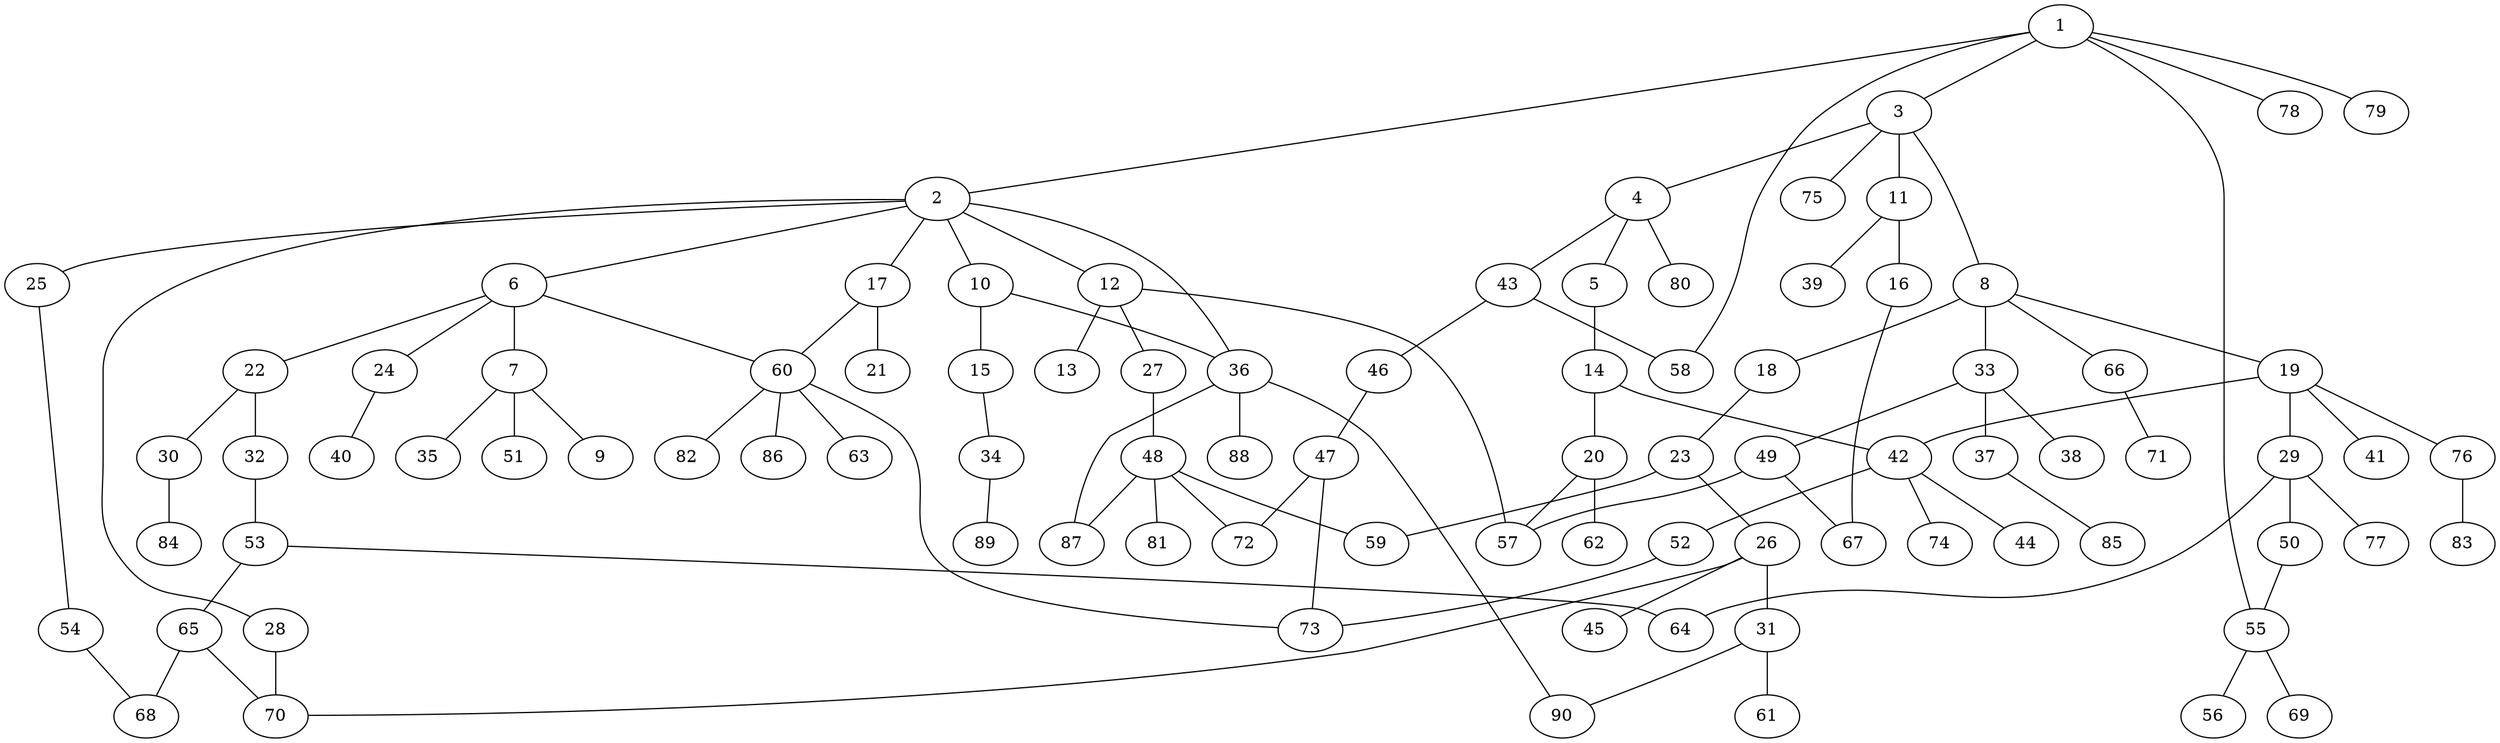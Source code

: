 graph graphname {1--2
1--3
1--55
1--58
1--78
1--79
2--6
2--10
2--12
2--17
2--25
2--28
2--36
3--4
3--8
3--11
3--75
4--5
4--43
4--80
5--14
6--7
6--22
6--24
6--60
7--9
7--35
7--51
8--18
8--19
8--33
8--66
10--15
10--36
11--16
11--39
12--13
12--27
12--57
14--20
14--42
15--34
16--67
17--21
17--60
18--23
19--29
19--41
19--42
19--76
20--57
20--62
22--30
22--32
23--26
23--59
24--40
25--54
26--31
26--45
26--70
27--48
28--70
29--50
29--64
29--77
30--84
31--61
31--90
32--53
33--37
33--38
33--49
34--89
36--87
36--88
36--90
37--85
42--44
42--52
42--74
43--46
43--58
46--47
47--72
47--73
48--59
48--72
48--81
48--87
49--57
49--67
50--55
52--73
53--64
53--65
54--68
55--56
55--69
60--63
60--73
60--82
60--86
65--68
65--70
66--71
76--83
}